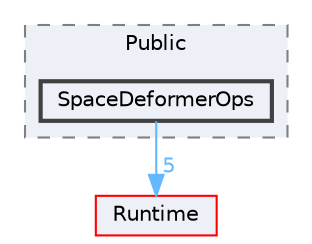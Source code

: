 digraph "SpaceDeformerOps"
{
 // INTERACTIVE_SVG=YES
 // LATEX_PDF_SIZE
  bgcolor="transparent";
  edge [fontname=Helvetica,fontsize=10,labelfontname=Helvetica,labelfontsize=10];
  node [fontname=Helvetica,fontsize=10,shape=box,height=0.2,width=0.4];
  compound=true
  subgraph clusterdir_d5e6c7bc39db799894c289b80b7597af {
    graph [ bgcolor="#edf0f7", pencolor="grey50", label="Public", fontname=Helvetica,fontsize=10 style="filled,dashed", URL="dir_d5e6c7bc39db799894c289b80b7597af.html",tooltip=""]
  dir_46563d9ed7a15eccfa253e3e332dc838 [label="SpaceDeformerOps", fillcolor="#edf0f7", color="grey25", style="filled,bold", URL="dir_46563d9ed7a15eccfa253e3e332dc838.html",tooltip=""];
  }
  dir_7536b172fbd480bfd146a1b1acd6856b [label="Runtime", fillcolor="#edf0f7", color="red", style="filled", URL="dir_7536b172fbd480bfd146a1b1acd6856b.html",tooltip=""];
  dir_46563d9ed7a15eccfa253e3e332dc838->dir_7536b172fbd480bfd146a1b1acd6856b [headlabel="5", labeldistance=1.5 headhref="dir_001126_000984.html" href="dir_001126_000984.html" color="steelblue1" fontcolor="steelblue1"];
}
